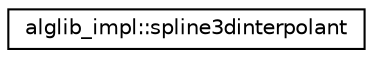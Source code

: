 digraph "Graphical Class Hierarchy"
{
  edge [fontname="Helvetica",fontsize="10",labelfontname="Helvetica",labelfontsize="10"];
  node [fontname="Helvetica",fontsize="10",shape=record];
  rankdir="LR";
  Node0 [label="alglib_impl::spline3dinterpolant",height=0.2,width=0.4,color="black", fillcolor="white", style="filled",URL="$structalglib__impl_1_1spline3dinterpolant.html"];
}
